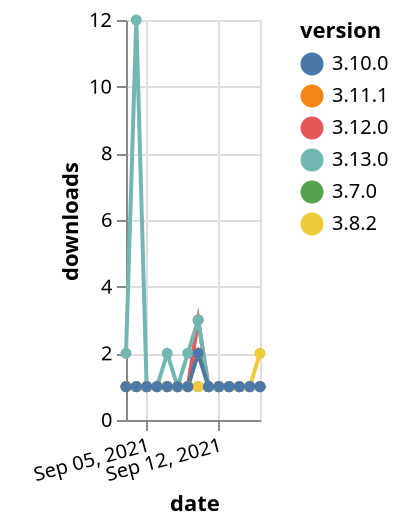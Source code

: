 {"$schema": "https://vega.github.io/schema/vega-lite/v5.json", "description": "A simple bar chart with embedded data.", "data": {"values": [{"date": "2021-09-03", "total": 276, "delta": 1, "version": "3.7.0"}, {"date": "2021-09-04", "total": 277, "delta": 1, "version": "3.7.0"}, {"date": "2021-09-05", "total": 278, "delta": 1, "version": "3.7.0"}, {"date": "2021-09-06", "total": 279, "delta": 1, "version": "3.7.0"}, {"date": "2021-09-07", "total": 280, "delta": 1, "version": "3.7.0"}, {"date": "2021-09-08", "total": 281, "delta": 1, "version": "3.7.0"}, {"date": "2021-09-09", "total": 282, "delta": 1, "version": "3.7.0"}, {"date": "2021-09-10", "total": 283, "delta": 1, "version": "3.7.0"}, {"date": "2021-09-11", "total": 284, "delta": 1, "version": "3.7.0"}, {"date": "2021-09-12", "total": 285, "delta": 1, "version": "3.7.0"}, {"date": "2021-09-13", "total": 286, "delta": 1, "version": "3.7.0"}, {"date": "2021-09-14", "total": 287, "delta": 1, "version": "3.7.0"}, {"date": "2021-09-15", "total": 288, "delta": 1, "version": "3.7.0"}, {"date": "2021-09-16", "total": 289, "delta": 1, "version": "3.7.0"}, {"date": "2021-09-03", "total": 426, "delta": 1, "version": "3.8.2"}, {"date": "2021-09-04", "total": 427, "delta": 1, "version": "3.8.2"}, {"date": "2021-09-05", "total": 428, "delta": 1, "version": "3.8.2"}, {"date": "2021-09-06", "total": 429, "delta": 1, "version": "3.8.2"}, {"date": "2021-09-07", "total": 430, "delta": 1, "version": "3.8.2"}, {"date": "2021-09-08", "total": 431, "delta": 1, "version": "3.8.2"}, {"date": "2021-09-09", "total": 432, "delta": 1, "version": "3.8.2"}, {"date": "2021-09-10", "total": 433, "delta": 1, "version": "3.8.2"}, {"date": "2021-09-11", "total": 434, "delta": 1, "version": "3.8.2"}, {"date": "2021-09-12", "total": 435, "delta": 1, "version": "3.8.2"}, {"date": "2021-09-13", "total": 436, "delta": 1, "version": "3.8.2"}, {"date": "2021-09-14", "total": 437, "delta": 1, "version": "3.8.2"}, {"date": "2021-09-15", "total": 438, "delta": 1, "version": "3.8.2"}, {"date": "2021-09-16", "total": 440, "delta": 2, "version": "3.8.2"}, {"date": "2021-09-03", "total": 178, "delta": 1, "version": "3.12.0"}, {"date": "2021-09-04", "total": 179, "delta": 1, "version": "3.12.0"}, {"date": "2021-09-05", "total": 180, "delta": 1, "version": "3.12.0"}, {"date": "2021-09-06", "total": 181, "delta": 1, "version": "3.12.0"}, {"date": "2021-09-07", "total": 182, "delta": 1, "version": "3.12.0"}, {"date": "2021-09-08", "total": 183, "delta": 1, "version": "3.12.0"}, {"date": "2021-09-09", "total": 184, "delta": 1, "version": "3.12.0"}, {"date": "2021-09-10", "total": 187, "delta": 3, "version": "3.12.0"}, {"date": "2021-09-11", "total": 188, "delta": 1, "version": "3.12.0"}, {"date": "2021-09-12", "total": 189, "delta": 1, "version": "3.12.0"}, {"date": "2021-09-13", "total": 190, "delta": 1, "version": "3.12.0"}, {"date": "2021-09-14", "total": 191, "delta": 1, "version": "3.12.0"}, {"date": "2021-09-15", "total": 192, "delta": 1, "version": "3.12.0"}, {"date": "2021-09-16", "total": 193, "delta": 1, "version": "3.12.0"}, {"date": "2021-09-03", "total": 160, "delta": 1, "version": "3.11.1"}, {"date": "2021-09-04", "total": 161, "delta": 1, "version": "3.11.1"}, {"date": "2021-09-05", "total": 162, "delta": 1, "version": "3.11.1"}, {"date": "2021-09-06", "total": 163, "delta": 1, "version": "3.11.1"}, {"date": "2021-09-07", "total": 164, "delta": 1, "version": "3.11.1"}, {"date": "2021-09-08", "total": 165, "delta": 1, "version": "3.11.1"}, {"date": "2021-09-09", "total": 166, "delta": 1, "version": "3.11.1"}, {"date": "2021-09-10", "total": 168, "delta": 2, "version": "3.11.1"}, {"date": "2021-09-11", "total": 169, "delta": 1, "version": "3.11.1"}, {"date": "2021-09-12", "total": 170, "delta": 1, "version": "3.11.1"}, {"date": "2021-09-13", "total": 171, "delta": 1, "version": "3.11.1"}, {"date": "2021-09-14", "total": 172, "delta": 1, "version": "3.11.1"}, {"date": "2021-09-15", "total": 173, "delta": 1, "version": "3.11.1"}, {"date": "2021-09-16", "total": 174, "delta": 1, "version": "3.11.1"}, {"date": "2021-09-03", "total": 124, "delta": 2, "version": "3.13.0"}, {"date": "2021-09-04", "total": 136, "delta": 12, "version": "3.13.0"}, {"date": "2021-09-05", "total": 137, "delta": 1, "version": "3.13.0"}, {"date": "2021-09-06", "total": 138, "delta": 1, "version": "3.13.0"}, {"date": "2021-09-07", "total": 140, "delta": 2, "version": "3.13.0"}, {"date": "2021-09-08", "total": 141, "delta": 1, "version": "3.13.0"}, {"date": "2021-09-09", "total": 143, "delta": 2, "version": "3.13.0"}, {"date": "2021-09-10", "total": 146, "delta": 3, "version": "3.13.0"}, {"date": "2021-09-11", "total": 147, "delta": 1, "version": "3.13.0"}, {"date": "2021-09-12", "total": 148, "delta": 1, "version": "3.13.0"}, {"date": "2021-09-13", "total": 149, "delta": 1, "version": "3.13.0"}, {"date": "2021-09-14", "total": 150, "delta": 1, "version": "3.13.0"}, {"date": "2021-09-15", "total": 151, "delta": 1, "version": "3.13.0"}, {"date": "2021-09-16", "total": 152, "delta": 1, "version": "3.13.0"}, {"date": "2021-09-03", "total": 195, "delta": 1, "version": "3.10.0"}, {"date": "2021-09-04", "total": 196, "delta": 1, "version": "3.10.0"}, {"date": "2021-09-05", "total": 197, "delta": 1, "version": "3.10.0"}, {"date": "2021-09-06", "total": 198, "delta": 1, "version": "3.10.0"}, {"date": "2021-09-07", "total": 199, "delta": 1, "version": "3.10.0"}, {"date": "2021-09-08", "total": 200, "delta": 1, "version": "3.10.0"}, {"date": "2021-09-09", "total": 201, "delta": 1, "version": "3.10.0"}, {"date": "2021-09-10", "total": 203, "delta": 2, "version": "3.10.0"}, {"date": "2021-09-11", "total": 204, "delta": 1, "version": "3.10.0"}, {"date": "2021-09-12", "total": 205, "delta": 1, "version": "3.10.0"}, {"date": "2021-09-13", "total": 206, "delta": 1, "version": "3.10.0"}, {"date": "2021-09-14", "total": 207, "delta": 1, "version": "3.10.0"}, {"date": "2021-09-15", "total": 208, "delta": 1, "version": "3.10.0"}, {"date": "2021-09-16", "total": 209, "delta": 1, "version": "3.10.0"}]}, "width": "container", "mark": {"type": "line", "point": {"filled": true}}, "encoding": {"x": {"field": "date", "type": "temporal", "timeUnit": "yearmonthdate", "title": "date", "axis": {"labelAngle": -15}}, "y": {"field": "delta", "type": "quantitative", "title": "downloads"}, "color": {"field": "version", "type": "nominal"}, "tooltip": {"field": "delta"}}}